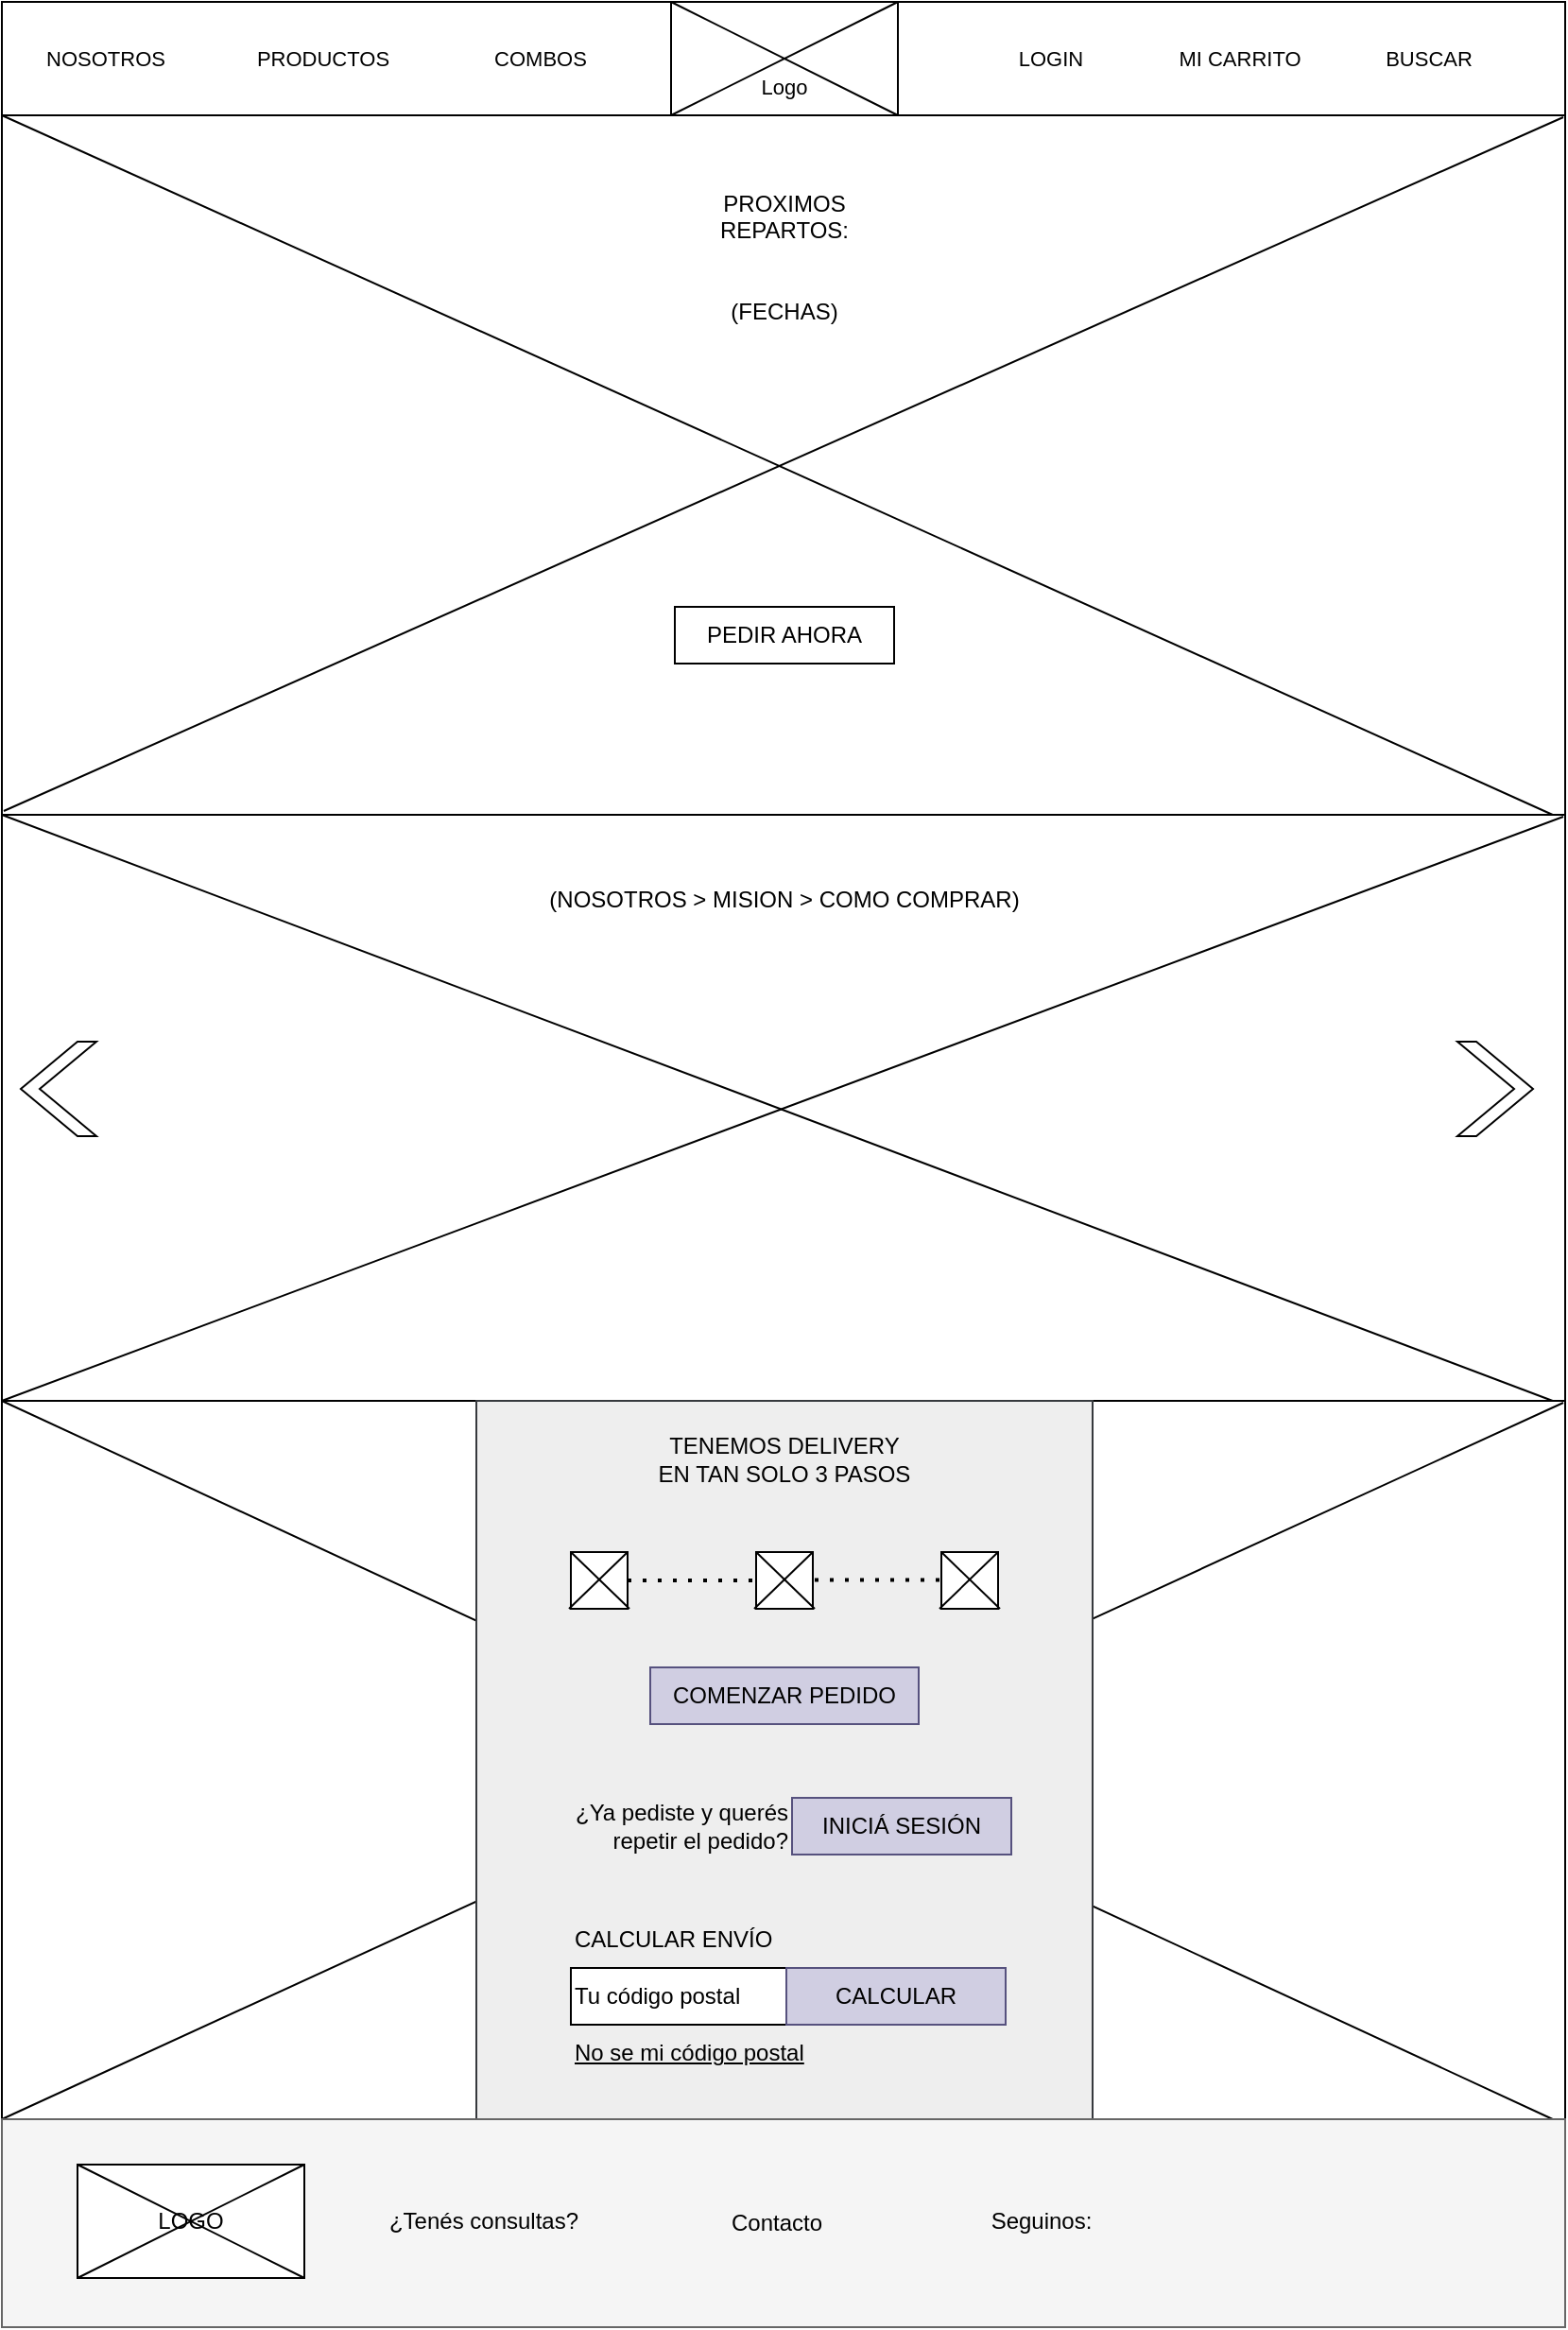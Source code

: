 <mxfile version="20.6.2" type="google"><diagram id="10ltvMWOylyBc3qzrHbE" name="Página-1"><mxGraphModel grid="1" page="1" gridSize="10" guides="1" tooltips="1" connect="1" arrows="1" fold="1" pageScale="1" pageWidth="827" pageHeight="1169" math="0" shadow="0"><root><mxCell id="0"/><mxCell id="1" parent="0"/><mxCell id="4r94Kfod0nl1DbpSHMZy-1" value="" style="rounded=0;whiteSpace=wrap;html=1;" vertex="1" parent="1"><mxGeometry width="827" height="60" as="geometry"/></mxCell><mxCell id="4r94Kfod0nl1DbpSHMZy-2" value="&lt;font style=&quot;font-size: 11px;&quot;&gt;NOSOTROS&lt;/font&gt;" style="text;html=1;strokeColor=none;fillColor=none;align=center;verticalAlign=middle;whiteSpace=wrap;rounded=0;fontSize=11;" vertex="1" parent="1"><mxGeometry x="20" y="15" width="70" height="30" as="geometry"/></mxCell><mxCell id="4r94Kfod0nl1DbpSHMZy-3" value="&lt;font style=&quot;font-size: 11px;&quot;&gt;PRODUCTOS&lt;/font&gt;" style="text;html=1;strokeColor=none;fillColor=none;align=center;verticalAlign=middle;whiteSpace=wrap;rounded=0;fontSize=11;" vertex="1" parent="1"><mxGeometry x="135" y="15" width="70" height="30" as="geometry"/></mxCell><mxCell id="4r94Kfod0nl1DbpSHMZy-4" value="&lt;font style=&quot;font-size: 11px;&quot;&gt;COMBOS&lt;/font&gt;" style="text;html=1;strokeColor=none;fillColor=none;align=center;verticalAlign=middle;whiteSpace=wrap;rounded=0;fontSize=11;" vertex="1" parent="1"><mxGeometry x="250" y="15" width="70" height="30" as="geometry"/></mxCell><mxCell id="4r94Kfod0nl1DbpSHMZy-5" value="&lt;font style=&quot;font-size: 11px;&quot;&gt;MI CARRITO&lt;/font&gt;" style="text;html=1;strokeColor=none;fillColor=none;align=center;verticalAlign=middle;whiteSpace=wrap;rounded=0;fontSize=11;" vertex="1" parent="1"><mxGeometry x="620" y="15" width="70" height="30" as="geometry"/></mxCell><mxCell id="4r94Kfod0nl1DbpSHMZy-6" value="&lt;font style=&quot;font-size: 11px;&quot;&gt;LOGIN&lt;/font&gt;" style="text;html=1;strokeColor=none;fillColor=none;align=center;verticalAlign=middle;whiteSpace=wrap;rounded=0;fontSize=11;" vertex="1" parent="1"><mxGeometry x="520" y="15" width="70" height="30" as="geometry"/></mxCell><mxCell id="4r94Kfod0nl1DbpSHMZy-7" value="&lt;font style=&quot;font-size: 11px;&quot;&gt;BUSCAR&lt;/font&gt;" style="text;html=1;strokeColor=none;fillColor=none;align=center;verticalAlign=middle;whiteSpace=wrap;rounded=0;fontSize=11;" vertex="1" parent="1"><mxGeometry x="720" y="15" width="70" height="30" as="geometry"/></mxCell><mxCell id="4r94Kfod0nl1DbpSHMZy-11" value="" style="rounded=0;whiteSpace=wrap;html=1;fontSize=11;" vertex="1" parent="1"><mxGeometry x="354" width="120" height="60" as="geometry"/></mxCell><mxCell id="4r94Kfod0nl1DbpSHMZy-12" value="" style="endArrow=none;html=1;rounded=0;fontSize=11;exitX=0;exitY=1;exitDx=0;exitDy=0;" edge="1" parent="1" source="4r94Kfod0nl1DbpSHMZy-11"><mxGeometry width="50" height="50" relative="1" as="geometry"><mxPoint x="424" y="50" as="sourcePoint"/><mxPoint x="474" as="targetPoint"/></mxGeometry></mxCell><mxCell id="4r94Kfod0nl1DbpSHMZy-14" value="" style="endArrow=none;html=1;rounded=0;fontSize=11;exitX=0;exitY=0;exitDx=0;exitDy=0;entryX=1;entryY=1;entryDx=0;entryDy=0;" edge="1" parent="1" source="4r94Kfod0nl1DbpSHMZy-11" target="4r94Kfod0nl1DbpSHMZy-11"><mxGeometry width="50" height="50" relative="1" as="geometry"><mxPoint x="374" y="80" as="sourcePoint"/><mxPoint x="494" y="20" as="targetPoint"/></mxGeometry></mxCell><mxCell id="4r94Kfod0nl1DbpSHMZy-15" value="Logo" style="text;html=1;strokeColor=none;fillColor=none;align=center;verticalAlign=middle;whiteSpace=wrap;rounded=0;fontSize=11;" vertex="1" parent="1"><mxGeometry x="384" y="30" width="60" height="30" as="geometry"/></mxCell><mxCell id="9QB0yQq4iEbwyzcPL6Wg-1" value="" style="rounded=0;whiteSpace=wrap;html=1;" vertex="1" parent="1"><mxGeometry y="60" width="827" height="370" as="geometry"/></mxCell><mxCell id="9QB0yQq4iEbwyzcPL6Wg-2" value="" style="endArrow=none;html=1;rounded=0;fontSize=11;exitX=0;exitY=1;exitDx=0;exitDy=0;" edge="1" parent="1"><mxGeometry width="50" height="50" relative="1" as="geometry"><mxPoint x="1" y="428" as="sourcePoint"/><mxPoint x="826" y="61" as="targetPoint"/></mxGeometry></mxCell><mxCell id="9QB0yQq4iEbwyzcPL6Wg-5" value="" style="endArrow=none;html=1;rounded=0;fontSize=11;exitX=0;exitY=0;exitDx=0;exitDy=0;entryX=0.992;entryY=1;entryDx=0;entryDy=0;entryPerimeter=0;" edge="1" parent="1" target="9QB0yQq4iEbwyzcPL6Wg-1"><mxGeometry width="50" height="50" relative="1" as="geometry"><mxPoint y="60" as="sourcePoint"/><mxPoint x="830" y="430" as="targetPoint"/></mxGeometry></mxCell><mxCell id="9QB0yQq4iEbwyzcPL6Wg-7" value="PROXIMOS&lt;br&gt;REPARTOS:&lt;br&gt;&lt;br&gt;&lt;br&gt;(FECHAS)" style="text;html=1;strokeColor=none;fillColor=none;align=center;verticalAlign=middle;whiteSpace=wrap;rounded=0;" vertex="1" parent="1"><mxGeometry x="384" y="120" width="60" height="30" as="geometry"/></mxCell><mxCell id="9QB0yQq4iEbwyzcPL6Wg-8" value="PEDIR AHORA" style="text;html=1;strokeColor=default;fillColor=none;align=center;verticalAlign=middle;whiteSpace=wrap;rounded=0;" vertex="1" parent="1"><mxGeometry x="356" y="320" width="116" height="30" as="geometry"/></mxCell><mxCell id="9QB0yQq4iEbwyzcPL6Wg-9" value="" style="rounded=0;whiteSpace=wrap;html=1;" vertex="1" parent="1"><mxGeometry y="430" width="827" height="310" as="geometry"/></mxCell><mxCell id="9QB0yQq4iEbwyzcPL6Wg-10" value="" style="endArrow=none;html=1;rounded=0;fontSize=11;exitX=0;exitY=1;exitDx=0;exitDy=0;" edge="1" parent="1" source="9QB0yQq4iEbwyzcPL6Wg-9"><mxGeometry width="50" height="50" relative="1" as="geometry"><mxPoint x="1" y="798" as="sourcePoint"/><mxPoint x="826" y="431" as="targetPoint"/></mxGeometry></mxCell><mxCell id="9QB0yQq4iEbwyzcPL6Wg-11" value="" style="endArrow=none;html=1;rounded=0;fontSize=11;exitX=0;exitY=0;exitDx=0;exitDy=0;entryX=0.992;entryY=1;entryDx=0;entryDy=0;entryPerimeter=0;" edge="1" parent="1" target="9QB0yQq4iEbwyzcPL6Wg-9"><mxGeometry width="50" height="50" relative="1" as="geometry"><mxPoint y="430" as="sourcePoint"/><mxPoint x="830" y="800" as="targetPoint"/></mxGeometry></mxCell><mxCell id="9QB0yQq4iEbwyzcPL6Wg-12" value="" style="html=1;shadow=0;dashed=0;align=center;verticalAlign=middle;shape=mxgraph.arrows2.arrow;dy=0;dx=30;notch=30;strokeColor=default;rotation=-180;" vertex="1" parent="1"><mxGeometry x="10" y="550" width="40" height="50" as="geometry"/></mxCell><mxCell id="9QB0yQq4iEbwyzcPL6Wg-13" value="" style="html=1;shadow=0;dashed=0;align=center;verticalAlign=middle;shape=mxgraph.arrows2.arrow;dy=0;dx=30;notch=30;strokeColor=default;" vertex="1" parent="1"><mxGeometry x="770" y="550" width="40" height="50" as="geometry"/></mxCell><mxCell id="9QB0yQq4iEbwyzcPL6Wg-14" value="(NOSOTROS &amp;gt; MISION &amp;gt; COMO COMPRAR)" style="text;html=1;strokeColor=none;fillColor=none;align=center;verticalAlign=middle;whiteSpace=wrap;rounded=0;" vertex="1" parent="1"><mxGeometry x="281" y="460" width="266" height="30" as="geometry"/></mxCell><mxCell id="9QB0yQq4iEbwyzcPL6Wg-19" value="" style="rounded=0;whiteSpace=wrap;html=1;" vertex="1" parent="1"><mxGeometry y="740" width="827" height="380" as="geometry"/></mxCell><mxCell id="9QB0yQq4iEbwyzcPL6Wg-20" value="" style="endArrow=none;html=1;rounded=0;fontSize=11;exitX=0;exitY=1;exitDx=0;exitDy=0;" edge="1" parent="1" source="9QB0yQq4iEbwyzcPL6Wg-19"><mxGeometry width="50" height="50" relative="1" as="geometry"><mxPoint x="1" y="1108" as="sourcePoint"/><mxPoint x="826" y="741" as="targetPoint"/></mxGeometry></mxCell><mxCell id="9QB0yQq4iEbwyzcPL6Wg-21" value="" style="endArrow=none;html=1;rounded=0;fontSize=11;exitX=0;exitY=0;exitDx=0;exitDy=0;entryX=0.992;entryY=1;entryDx=0;entryDy=0;entryPerimeter=0;" edge="1" parent="1" target="9QB0yQq4iEbwyzcPL6Wg-19"><mxGeometry width="50" height="50" relative="1" as="geometry"><mxPoint y="740" as="sourcePoint"/><mxPoint x="830" y="1110" as="targetPoint"/></mxGeometry></mxCell><mxCell id="9QB0yQq4iEbwyzcPL6Wg-22" value="" style="rounded=0;whiteSpace=wrap;html=1;strokeColor=#36393d;fillColor=#eeeeee;" vertex="1" parent="1"><mxGeometry x="251" y="740" width="326" height="380" as="geometry"/></mxCell><mxCell id="9QB0yQq4iEbwyzcPL6Wg-23" value="TENEMOS DELIVERY&lt;br&gt;EN TAN SOLO 3 PASOS" style="text;html=1;strokeColor=none;fillColor=none;align=center;verticalAlign=middle;whiteSpace=wrap;rounded=0;" vertex="1" parent="1"><mxGeometry x="301" y="756" width="226" height="30" as="geometry"/></mxCell><mxCell id="9QB0yQq4iEbwyzcPL6Wg-35" value="" style="group" connectable="0" vertex="1" parent="1"><mxGeometry x="300" y="820" width="32" height="30" as="geometry"/></mxCell><mxCell id="9QB0yQq4iEbwyzcPL6Wg-25" value="" style="whiteSpace=wrap;html=1;aspect=fixed;strokeColor=default;" vertex="1" parent="9QB0yQq4iEbwyzcPL6Wg-35"><mxGeometry x="1" width="30" height="30" as="geometry"/></mxCell><mxCell id="9QB0yQq4iEbwyzcPL6Wg-27" value="" style="endArrow=none;html=1;rounded=0;" edge="1" parent="9QB0yQq4iEbwyzcPL6Wg-35"><mxGeometry width="50" height="50" relative="1" as="geometry"><mxPoint y="30" as="sourcePoint"/><mxPoint x="31" as="targetPoint"/></mxGeometry></mxCell><mxCell id="9QB0yQq4iEbwyzcPL6Wg-28" value="" style="endArrow=none;html=1;rounded=0;" edge="1" parent="9QB0yQq4iEbwyzcPL6Wg-35"><mxGeometry width="50" height="50" relative="1" as="geometry"><mxPoint x="1" as="sourcePoint"/><mxPoint x="32" y="30" as="targetPoint"/></mxGeometry></mxCell><mxCell id="9QB0yQq4iEbwyzcPL6Wg-36" value="" style="group" connectable="0" vertex="1" parent="1"><mxGeometry x="398" y="820" width="32" height="30" as="geometry"/></mxCell><mxCell id="9QB0yQq4iEbwyzcPL6Wg-29" value="" style="whiteSpace=wrap;html=1;aspect=fixed;strokeColor=default;" vertex="1" parent="9QB0yQq4iEbwyzcPL6Wg-36"><mxGeometry x="1" width="30" height="30" as="geometry"/></mxCell><mxCell id="9QB0yQq4iEbwyzcPL6Wg-30" value="" style="endArrow=none;html=1;rounded=0;" edge="1" parent="9QB0yQq4iEbwyzcPL6Wg-36"><mxGeometry width="50" height="50" relative="1" as="geometry"><mxPoint y="30" as="sourcePoint"/><mxPoint x="31" as="targetPoint"/></mxGeometry></mxCell><mxCell id="9QB0yQq4iEbwyzcPL6Wg-31" value="" style="endArrow=none;html=1;rounded=0;" edge="1" parent="9QB0yQq4iEbwyzcPL6Wg-36"><mxGeometry width="50" height="50" relative="1" as="geometry"><mxPoint x="1" as="sourcePoint"/><mxPoint x="32" y="30" as="targetPoint"/></mxGeometry></mxCell><mxCell id="9QB0yQq4iEbwyzcPL6Wg-37" value="" style="group" connectable="0" vertex="1" parent="1"><mxGeometry x="496" y="820" width="32" height="30" as="geometry"/></mxCell><mxCell id="9QB0yQq4iEbwyzcPL6Wg-32" value="" style="whiteSpace=wrap;html=1;aspect=fixed;strokeColor=default;" vertex="1" parent="9QB0yQq4iEbwyzcPL6Wg-37"><mxGeometry x="1" width="30" height="30" as="geometry"/></mxCell><mxCell id="9QB0yQq4iEbwyzcPL6Wg-33" value="" style="endArrow=none;html=1;rounded=0;" edge="1" parent="9QB0yQq4iEbwyzcPL6Wg-37"><mxGeometry width="50" height="50" relative="1" as="geometry"><mxPoint y="30" as="sourcePoint"/><mxPoint x="31" as="targetPoint"/></mxGeometry></mxCell><mxCell id="9QB0yQq4iEbwyzcPL6Wg-34" value="" style="endArrow=none;html=1;rounded=0;" edge="1" parent="9QB0yQq4iEbwyzcPL6Wg-37"><mxGeometry width="50" height="50" relative="1" as="geometry"><mxPoint x="1" as="sourcePoint"/><mxPoint x="32" y="30" as="targetPoint"/></mxGeometry></mxCell><mxCell id="9QB0yQq4iEbwyzcPL6Wg-38" value="" style="endArrow=none;dashed=1;html=1;dashPattern=1 3;strokeWidth=2;rounded=0;exitX=1;exitY=0.5;exitDx=0;exitDy=0;entryX=0;entryY=0.5;entryDx=0;entryDy=0;" edge="1" parent="1" source="9QB0yQq4iEbwyzcPL6Wg-25" target="9QB0yQq4iEbwyzcPL6Wg-29"><mxGeometry width="50" height="50" relative="1" as="geometry"><mxPoint x="380" y="950" as="sourcePoint"/><mxPoint x="430" y="900" as="targetPoint"/></mxGeometry></mxCell><mxCell id="9QB0yQq4iEbwyzcPL6Wg-39" value="" style="endArrow=none;dashed=1;html=1;dashPattern=1 3;strokeWidth=2;rounded=0;exitX=1;exitY=0.5;exitDx=0;exitDy=0;entryX=0;entryY=0.5;entryDx=0;entryDy=0;" edge="1" parent="1"><mxGeometry width="50" height="50" relative="1" as="geometry"><mxPoint x="430" y="834.71" as="sourcePoint"/><mxPoint x="498" y="834.71" as="targetPoint"/></mxGeometry></mxCell><mxCell id="9QB0yQq4iEbwyzcPL6Wg-40" value="CALCULAR ENVÍO" style="text;html=1;strokeColor=none;fillColor=none;align=left;verticalAlign=middle;whiteSpace=wrap;rounded=0;" vertex="1" parent="1"><mxGeometry x="301" y="1010" width="118" height="30" as="geometry"/></mxCell><mxCell id="9QB0yQq4iEbwyzcPL6Wg-41" value="Tu código postal" style="text;html=1;align=left;verticalAlign=middle;whiteSpace=wrap;rounded=0;strokeColor=default;fillColor=default;" vertex="1" parent="1"><mxGeometry x="301" y="1040" width="114" height="30" as="geometry"/></mxCell><mxCell id="9QB0yQq4iEbwyzcPL6Wg-43" value="CALCULAR" style="text;html=1;strokeColor=#56517e;fillColor=#d0cee2;align=center;verticalAlign=middle;whiteSpace=wrap;rounded=0;labelBackgroundColor=none;" vertex="1" parent="1"><mxGeometry x="415" y="1040" width="116" height="30" as="geometry"/></mxCell><mxCell id="9QB0yQq4iEbwyzcPL6Wg-44" value="No se mi código postal" style="text;html=1;strokeColor=none;fillColor=none;align=left;verticalAlign=middle;whiteSpace=wrap;rounded=0;labelBackgroundColor=none;fontStyle=4" vertex="1" parent="1"><mxGeometry x="301" y="1070" width="138" height="30" as="geometry"/></mxCell><mxCell id="9QB0yQq4iEbwyzcPL6Wg-45" value="COMENZAR PEDIDO" style="text;html=1;strokeColor=#56517e;fillColor=#d0cee2;align=center;verticalAlign=middle;whiteSpace=wrap;rounded=0;labelBackgroundColor=none;" vertex="1" parent="1"><mxGeometry x="343" y="881" width="142" height="30" as="geometry"/></mxCell><mxCell id="9QB0yQq4iEbwyzcPL6Wg-46" value="INICIÁ SESIÓN" style="text;html=1;strokeColor=#56517e;fillColor=#d0cee2;align=center;verticalAlign=middle;whiteSpace=wrap;rounded=0;labelBackgroundColor=none;" vertex="1" parent="1"><mxGeometry x="418" y="950" width="116" height="30" as="geometry"/></mxCell><mxCell id="9QB0yQq4iEbwyzcPL6Wg-47" value="¿Ya pediste y querés repetir el pedido?" style="text;html=1;strokeColor=none;fillColor=none;align=right;verticalAlign=middle;whiteSpace=wrap;rounded=0;" vertex="1" parent="1"><mxGeometry x="300" y="950" width="118" height="30" as="geometry"/></mxCell><mxCell id="9QB0yQq4iEbwyzcPL6Wg-48" value="" style="rounded=0;whiteSpace=wrap;html=1;labelBackgroundColor=none;strokeColor=#666666;fillColor=#f5f5f5;fontColor=#333333;" vertex="1" parent="1"><mxGeometry y="1120" width="827" height="110" as="geometry"/></mxCell><mxCell id="9QB0yQq4iEbwyzcPL6Wg-49" value="Seguinos:" style="text;html=1;strokeColor=none;fillColor=none;align=center;verticalAlign=middle;whiteSpace=wrap;rounded=0;labelBackgroundColor=none;" vertex="1" parent="1"><mxGeometry x="520" y="1159" width="60" height="30" as="geometry"/></mxCell><mxCell id="qlStLUG8GYtc6nh2gaba-1" value="" style="shape=image;html=1;verticalAlign=top;verticalLabelPosition=bottom;labelBackgroundColor=#ffffff;imageAspect=0;aspect=fixed;image=https://cdn1.iconfinder.com/data/icons/social-media-circle-7/512/Circled_Facebook_svg-128.png" vertex="1" parent="1"><mxGeometry x="590" y="1159" width="29" height="29" as="geometry"/></mxCell><mxCell id="qlStLUG8GYtc6nh2gaba-2" value="" style="shape=image;html=1;verticalAlign=top;verticalLabelPosition=bottom;labelBackgroundColor=#ffffff;imageAspect=0;aspect=fixed;image=https://cdn3.iconfinder.com/data/icons/picons-social/57/78-instagram-128.png" vertex="1" parent="1"><mxGeometry x="633" y="1159" width="29" height="29" as="geometry"/></mxCell><mxCell id="qlStLUG8GYtc6nh2gaba-3" value="" style="shape=image;html=1;verticalAlign=top;verticalLabelPosition=bottom;labelBackgroundColor=#ffffff;imageAspect=0;aspect=fixed;image=https://cdn4.iconfinder.com/data/icons/picons-social/57/23-whatsapp-128.png" vertex="1" parent="1"><mxGeometry x="747" y="1157" width="58" height="58" as="geometry"/></mxCell><mxCell id="0xMcXBZJCypfABVAKKHw-1" value="" style="rounded=0;whiteSpace=wrap;html=1;" vertex="1" parent="1"><mxGeometry x="40" y="1144" width="120" height="60" as="geometry"/></mxCell><mxCell id="0xMcXBZJCypfABVAKKHw-2" value="" style="endArrow=none;html=1;rounded=0;exitX=0;exitY=1;exitDx=0;exitDy=0;" edge="1" parent="1" source="0xMcXBZJCypfABVAKKHw-1"><mxGeometry width="50" height="50" relative="1" as="geometry"><mxPoint x="110" y="1194" as="sourcePoint"/><mxPoint x="160" y="1144" as="targetPoint"/></mxGeometry></mxCell><mxCell id="0xMcXBZJCypfABVAKKHw-3" value="" style="endArrow=none;html=1;rounded=0;entryX=1;entryY=1;entryDx=0;entryDy=0;" edge="1" parent="1" target="0xMcXBZJCypfABVAKKHw-1"><mxGeometry width="50" height="50" relative="1" as="geometry"><mxPoint x="40" y="1144" as="sourcePoint"/><mxPoint x="90" y="1194" as="targetPoint"/></mxGeometry></mxCell><mxCell id="qlStLUG8GYtc6nh2gaba-4" value="LOGO" style="text;html=1;strokeColor=none;fillColor=none;align=center;verticalAlign=middle;whiteSpace=wrap;rounded=0;" vertex="1" parent="1"><mxGeometry x="70" y="1159" width="60" height="30" as="geometry"/></mxCell><mxCell id="0xMcXBZJCypfABVAKKHw-4" value="¿Tenés consultas?" style="text;html=1;strokeColor=none;fillColor=none;align=center;verticalAlign=middle;whiteSpace=wrap;rounded=0;" vertex="1" parent="1"><mxGeometry x="190" y="1159" width="130" height="30" as="geometry"/></mxCell><mxCell id="tG1ocdCh-9RG5L6i4kKM-1" value="Contacto" style="text;html=1;strokeColor=none;fillColor=none;align=center;verticalAlign=middle;whiteSpace=wrap;rounded=0;labelBackgroundColor=none;" vertex="1" parent="1"><mxGeometry x="380" y="1160" width="60" height="30" as="geometry"/></mxCell></root></mxGraphModel></diagram></mxfile>